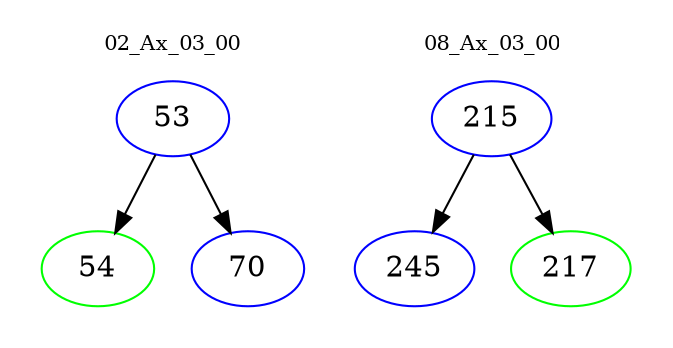 digraph{
subgraph cluster_0 {
color = white
label = "02_Ax_03_00";
fontsize=10;
T0_53 [label="53", color="blue"]
T0_53 -> T0_54 [color="black"]
T0_54 [label="54", color="green"]
T0_53 -> T0_70 [color="black"]
T0_70 [label="70", color="blue"]
}
subgraph cluster_1 {
color = white
label = "08_Ax_03_00";
fontsize=10;
T1_215 [label="215", color="blue"]
T1_215 -> T1_245 [color="black"]
T1_245 [label="245", color="blue"]
T1_215 -> T1_217 [color="black"]
T1_217 [label="217", color="green"]
}
}

